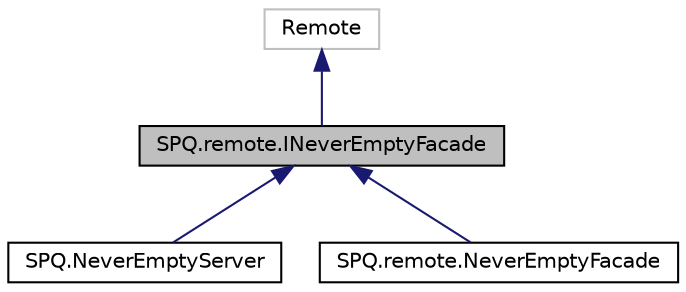 digraph "SPQ.remote.INeverEmptyFacade"
{
  edge [fontname="Helvetica",fontsize="10",labelfontname="Helvetica",labelfontsize="10"];
  node [fontname="Helvetica",fontsize="10",shape=record];
  Node0 [label="SPQ.remote.INeverEmptyFacade",height=0.2,width=0.4,color="black", fillcolor="grey75", style="filled", fontcolor="black"];
  Node1 -> Node0 [dir="back",color="midnightblue",fontsize="10",style="solid",fontname="Helvetica"];
  Node1 [label="Remote",height=0.2,width=0.4,color="grey75", fillcolor="white", style="filled"];
  Node0 -> Node2 [dir="back",color="midnightblue",fontsize="10",style="solid",fontname="Helvetica"];
  Node2 [label="SPQ.NeverEmptyServer",height=0.2,width=0.4,color="black", fillcolor="white", style="filled",URL="$class_s_p_q_1_1_never_empty_server.html"];
  Node0 -> Node3 [dir="back",color="midnightblue",fontsize="10",style="solid",fontname="Helvetica"];
  Node3 [label="SPQ.remote.NeverEmptyFacade",height=0.2,width=0.4,color="black", fillcolor="white", style="filled",URL="$class_s_p_q_1_1remote_1_1_never_empty_facade.html"];
}
